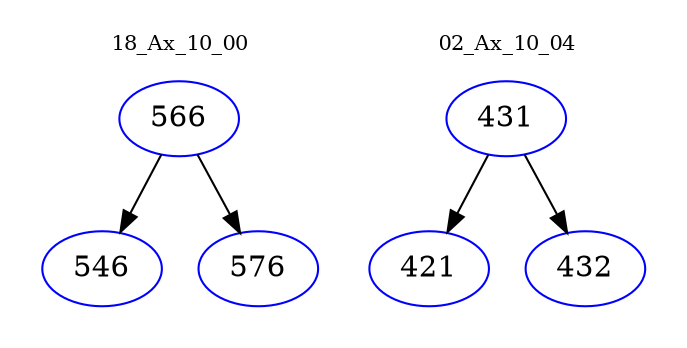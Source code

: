 digraph{
subgraph cluster_0 {
color = white
label = "18_Ax_10_00";
fontsize=10;
T0_566 [label="566", color="blue"]
T0_566 -> T0_546 [color="black"]
T0_546 [label="546", color="blue"]
T0_566 -> T0_576 [color="black"]
T0_576 [label="576", color="blue"]
}
subgraph cluster_1 {
color = white
label = "02_Ax_10_04";
fontsize=10;
T1_431 [label="431", color="blue"]
T1_431 -> T1_421 [color="black"]
T1_421 [label="421", color="blue"]
T1_431 -> T1_432 [color="black"]
T1_432 [label="432", color="blue"]
}
}
